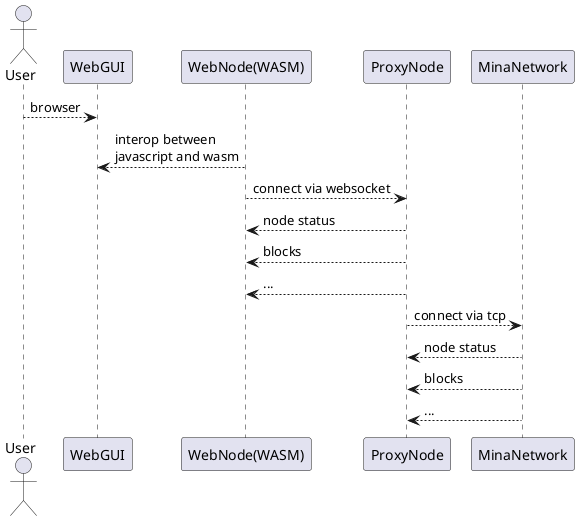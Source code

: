 @startuml mvp
actor User

User --> WebGUI : browser
WebGUI <-- "WebNode(WASM)": interop between\njavascript and wasm
"WebNode(WASM)" --> ProxyNode : connect via websocket
"WebNode(WASM)" <-- ProxyNode : node status
"WebNode(WASM)" <-- ProxyNode : blocks
"WebNode(WASM)" <-- ProxyNode : ...
ProxyNode --> MinaNetwork : connect via tcp
ProxyNode <-- MinaNetwork : node status
ProxyNode <-- MinaNetwork : blocks
ProxyNode <-- MinaNetwork : ...
@enduml
